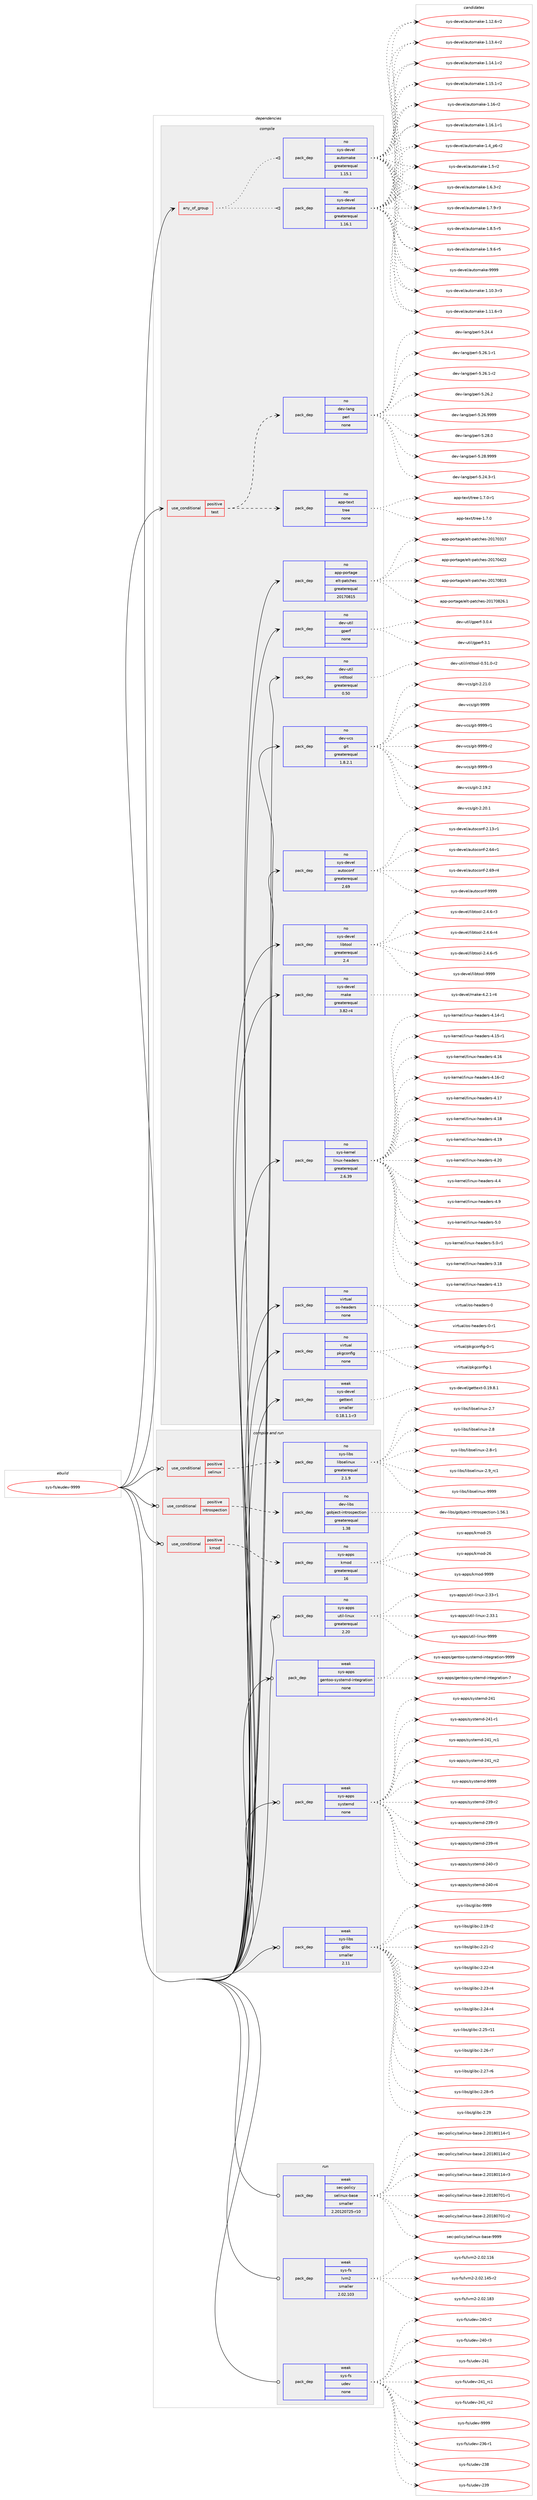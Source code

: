 digraph prolog {

# *************
# Graph options
# *************

newrank=true;
concentrate=true;
compound=true;
graph [rankdir=LR,fontname=Helvetica,fontsize=10,ranksep=1.5];#, ranksep=2.5, nodesep=0.2];
edge  [arrowhead=vee];
node  [fontname=Helvetica,fontsize=10];

# **********
# The ebuild
# **********

subgraph cluster_leftcol {
color=gray;
rank=same;
label=<<i>ebuild</i>>;
id [label="sys-fs/eudev-9999", color=red, width=4, href="../sys-fs/eudev-9999.svg"];
}

# ****************
# The dependencies
# ****************

subgraph cluster_midcol {
color=gray;
label=<<i>dependencies</i>>;
subgraph cluster_compile {
fillcolor="#eeeeee";
style=filled;
label=<<i>compile</i>>;
subgraph any27522 {
dependency1732113 [label=<<TABLE BORDER="0" CELLBORDER="1" CELLSPACING="0" CELLPADDING="4"><TR><TD CELLPADDING="10">any_of_group</TD></TR></TABLE>>, shape=none, color=red];subgraph pack1243015 {
dependency1732114 [label=<<TABLE BORDER="0" CELLBORDER="1" CELLSPACING="0" CELLPADDING="4" WIDTH="220"><TR><TD ROWSPAN="6" CELLPADDING="30">pack_dep</TD></TR><TR><TD WIDTH="110">no</TD></TR><TR><TD>sys-devel</TD></TR><TR><TD>automake</TD></TR><TR><TD>greaterequal</TD></TR><TR><TD>1.16.1</TD></TR></TABLE>>, shape=none, color=blue];
}
dependency1732113:e -> dependency1732114:w [weight=20,style="dotted",arrowhead="oinv"];
subgraph pack1243016 {
dependency1732115 [label=<<TABLE BORDER="0" CELLBORDER="1" CELLSPACING="0" CELLPADDING="4" WIDTH="220"><TR><TD ROWSPAN="6" CELLPADDING="30">pack_dep</TD></TR><TR><TD WIDTH="110">no</TD></TR><TR><TD>sys-devel</TD></TR><TR><TD>automake</TD></TR><TR><TD>greaterequal</TD></TR><TR><TD>1.15.1</TD></TR></TABLE>>, shape=none, color=blue];
}
dependency1732113:e -> dependency1732115:w [weight=20,style="dotted",arrowhead="oinv"];
}
id:e -> dependency1732113:w [weight=20,style="solid",arrowhead="vee"];
subgraph cond460663 {
dependency1732116 [label=<<TABLE BORDER="0" CELLBORDER="1" CELLSPACING="0" CELLPADDING="4"><TR><TD ROWSPAN="3" CELLPADDING="10">use_conditional</TD></TR><TR><TD>positive</TD></TR><TR><TD>test</TD></TR></TABLE>>, shape=none, color=red];
subgraph pack1243017 {
dependency1732117 [label=<<TABLE BORDER="0" CELLBORDER="1" CELLSPACING="0" CELLPADDING="4" WIDTH="220"><TR><TD ROWSPAN="6" CELLPADDING="30">pack_dep</TD></TR><TR><TD WIDTH="110">no</TD></TR><TR><TD>app-text</TD></TR><TR><TD>tree</TD></TR><TR><TD>none</TD></TR><TR><TD></TD></TR></TABLE>>, shape=none, color=blue];
}
dependency1732116:e -> dependency1732117:w [weight=20,style="dashed",arrowhead="vee"];
subgraph pack1243018 {
dependency1732118 [label=<<TABLE BORDER="0" CELLBORDER="1" CELLSPACING="0" CELLPADDING="4" WIDTH="220"><TR><TD ROWSPAN="6" CELLPADDING="30">pack_dep</TD></TR><TR><TD WIDTH="110">no</TD></TR><TR><TD>dev-lang</TD></TR><TR><TD>perl</TD></TR><TR><TD>none</TD></TR><TR><TD></TD></TR></TABLE>>, shape=none, color=blue];
}
dependency1732116:e -> dependency1732118:w [weight=20,style="dashed",arrowhead="vee"];
}
id:e -> dependency1732116:w [weight=20,style="solid",arrowhead="vee"];
subgraph pack1243019 {
dependency1732119 [label=<<TABLE BORDER="0" CELLBORDER="1" CELLSPACING="0" CELLPADDING="4" WIDTH="220"><TR><TD ROWSPAN="6" CELLPADDING="30">pack_dep</TD></TR><TR><TD WIDTH="110">no</TD></TR><TR><TD>app-portage</TD></TR><TR><TD>elt-patches</TD></TR><TR><TD>greaterequal</TD></TR><TR><TD>20170815</TD></TR></TABLE>>, shape=none, color=blue];
}
id:e -> dependency1732119:w [weight=20,style="solid",arrowhead="vee"];
subgraph pack1243020 {
dependency1732120 [label=<<TABLE BORDER="0" CELLBORDER="1" CELLSPACING="0" CELLPADDING="4" WIDTH="220"><TR><TD ROWSPAN="6" CELLPADDING="30">pack_dep</TD></TR><TR><TD WIDTH="110">no</TD></TR><TR><TD>dev-util</TD></TR><TR><TD>gperf</TD></TR><TR><TD>none</TD></TR><TR><TD></TD></TR></TABLE>>, shape=none, color=blue];
}
id:e -> dependency1732120:w [weight=20,style="solid",arrowhead="vee"];
subgraph pack1243021 {
dependency1732121 [label=<<TABLE BORDER="0" CELLBORDER="1" CELLSPACING="0" CELLPADDING="4" WIDTH="220"><TR><TD ROWSPAN="6" CELLPADDING="30">pack_dep</TD></TR><TR><TD WIDTH="110">no</TD></TR><TR><TD>dev-util</TD></TR><TR><TD>intltool</TD></TR><TR><TD>greaterequal</TD></TR><TR><TD>0.50</TD></TR></TABLE>>, shape=none, color=blue];
}
id:e -> dependency1732121:w [weight=20,style="solid",arrowhead="vee"];
subgraph pack1243022 {
dependency1732122 [label=<<TABLE BORDER="0" CELLBORDER="1" CELLSPACING="0" CELLPADDING="4" WIDTH="220"><TR><TD ROWSPAN="6" CELLPADDING="30">pack_dep</TD></TR><TR><TD WIDTH="110">no</TD></TR><TR><TD>dev-vcs</TD></TR><TR><TD>git</TD></TR><TR><TD>greaterequal</TD></TR><TR><TD>1.8.2.1</TD></TR></TABLE>>, shape=none, color=blue];
}
id:e -> dependency1732122:w [weight=20,style="solid",arrowhead="vee"];
subgraph pack1243023 {
dependency1732123 [label=<<TABLE BORDER="0" CELLBORDER="1" CELLSPACING="0" CELLPADDING="4" WIDTH="220"><TR><TD ROWSPAN="6" CELLPADDING="30">pack_dep</TD></TR><TR><TD WIDTH="110">no</TD></TR><TR><TD>sys-devel</TD></TR><TR><TD>autoconf</TD></TR><TR><TD>greaterequal</TD></TR><TR><TD>2.69</TD></TR></TABLE>>, shape=none, color=blue];
}
id:e -> dependency1732123:w [weight=20,style="solid",arrowhead="vee"];
subgraph pack1243024 {
dependency1732124 [label=<<TABLE BORDER="0" CELLBORDER="1" CELLSPACING="0" CELLPADDING="4" WIDTH="220"><TR><TD ROWSPAN="6" CELLPADDING="30">pack_dep</TD></TR><TR><TD WIDTH="110">no</TD></TR><TR><TD>sys-devel</TD></TR><TR><TD>libtool</TD></TR><TR><TD>greaterequal</TD></TR><TR><TD>2.4</TD></TR></TABLE>>, shape=none, color=blue];
}
id:e -> dependency1732124:w [weight=20,style="solid",arrowhead="vee"];
subgraph pack1243025 {
dependency1732125 [label=<<TABLE BORDER="0" CELLBORDER="1" CELLSPACING="0" CELLPADDING="4" WIDTH="220"><TR><TD ROWSPAN="6" CELLPADDING="30">pack_dep</TD></TR><TR><TD WIDTH="110">no</TD></TR><TR><TD>sys-devel</TD></TR><TR><TD>make</TD></TR><TR><TD>greaterequal</TD></TR><TR><TD>3.82-r4</TD></TR></TABLE>>, shape=none, color=blue];
}
id:e -> dependency1732125:w [weight=20,style="solid",arrowhead="vee"];
subgraph pack1243026 {
dependency1732126 [label=<<TABLE BORDER="0" CELLBORDER="1" CELLSPACING="0" CELLPADDING="4" WIDTH="220"><TR><TD ROWSPAN="6" CELLPADDING="30">pack_dep</TD></TR><TR><TD WIDTH="110">no</TD></TR><TR><TD>sys-kernel</TD></TR><TR><TD>linux-headers</TD></TR><TR><TD>greaterequal</TD></TR><TR><TD>2.6.39</TD></TR></TABLE>>, shape=none, color=blue];
}
id:e -> dependency1732126:w [weight=20,style="solid",arrowhead="vee"];
subgraph pack1243027 {
dependency1732127 [label=<<TABLE BORDER="0" CELLBORDER="1" CELLSPACING="0" CELLPADDING="4" WIDTH="220"><TR><TD ROWSPAN="6" CELLPADDING="30">pack_dep</TD></TR><TR><TD WIDTH="110">no</TD></TR><TR><TD>virtual</TD></TR><TR><TD>os-headers</TD></TR><TR><TD>none</TD></TR><TR><TD></TD></TR></TABLE>>, shape=none, color=blue];
}
id:e -> dependency1732127:w [weight=20,style="solid",arrowhead="vee"];
subgraph pack1243028 {
dependency1732128 [label=<<TABLE BORDER="0" CELLBORDER="1" CELLSPACING="0" CELLPADDING="4" WIDTH="220"><TR><TD ROWSPAN="6" CELLPADDING="30">pack_dep</TD></TR><TR><TD WIDTH="110">no</TD></TR><TR><TD>virtual</TD></TR><TR><TD>pkgconfig</TD></TR><TR><TD>none</TD></TR><TR><TD></TD></TR></TABLE>>, shape=none, color=blue];
}
id:e -> dependency1732128:w [weight=20,style="solid",arrowhead="vee"];
subgraph pack1243029 {
dependency1732129 [label=<<TABLE BORDER="0" CELLBORDER="1" CELLSPACING="0" CELLPADDING="4" WIDTH="220"><TR><TD ROWSPAN="6" CELLPADDING="30">pack_dep</TD></TR><TR><TD WIDTH="110">weak</TD></TR><TR><TD>sys-devel</TD></TR><TR><TD>gettext</TD></TR><TR><TD>smaller</TD></TR><TR><TD>0.18.1.1-r3</TD></TR></TABLE>>, shape=none, color=blue];
}
id:e -> dependency1732129:w [weight=20,style="solid",arrowhead="vee"];
}
subgraph cluster_compileandrun {
fillcolor="#eeeeee";
style=filled;
label=<<i>compile and run</i>>;
subgraph cond460664 {
dependency1732130 [label=<<TABLE BORDER="0" CELLBORDER="1" CELLSPACING="0" CELLPADDING="4"><TR><TD ROWSPAN="3" CELLPADDING="10">use_conditional</TD></TR><TR><TD>positive</TD></TR><TR><TD>introspection</TD></TR></TABLE>>, shape=none, color=red];
subgraph pack1243030 {
dependency1732131 [label=<<TABLE BORDER="0" CELLBORDER="1" CELLSPACING="0" CELLPADDING="4" WIDTH="220"><TR><TD ROWSPAN="6" CELLPADDING="30">pack_dep</TD></TR><TR><TD WIDTH="110">no</TD></TR><TR><TD>dev-libs</TD></TR><TR><TD>gobject-introspection</TD></TR><TR><TD>greaterequal</TD></TR><TR><TD>1.38</TD></TR></TABLE>>, shape=none, color=blue];
}
dependency1732130:e -> dependency1732131:w [weight=20,style="dashed",arrowhead="vee"];
}
id:e -> dependency1732130:w [weight=20,style="solid",arrowhead="odotvee"];
subgraph cond460665 {
dependency1732132 [label=<<TABLE BORDER="0" CELLBORDER="1" CELLSPACING="0" CELLPADDING="4"><TR><TD ROWSPAN="3" CELLPADDING="10">use_conditional</TD></TR><TR><TD>positive</TD></TR><TR><TD>kmod</TD></TR></TABLE>>, shape=none, color=red];
subgraph pack1243031 {
dependency1732133 [label=<<TABLE BORDER="0" CELLBORDER="1" CELLSPACING="0" CELLPADDING="4" WIDTH="220"><TR><TD ROWSPAN="6" CELLPADDING="30">pack_dep</TD></TR><TR><TD WIDTH="110">no</TD></TR><TR><TD>sys-apps</TD></TR><TR><TD>kmod</TD></TR><TR><TD>greaterequal</TD></TR><TR><TD>16</TD></TR></TABLE>>, shape=none, color=blue];
}
dependency1732132:e -> dependency1732133:w [weight=20,style="dashed",arrowhead="vee"];
}
id:e -> dependency1732132:w [weight=20,style="solid",arrowhead="odotvee"];
subgraph cond460666 {
dependency1732134 [label=<<TABLE BORDER="0" CELLBORDER="1" CELLSPACING="0" CELLPADDING="4"><TR><TD ROWSPAN="3" CELLPADDING="10">use_conditional</TD></TR><TR><TD>positive</TD></TR><TR><TD>selinux</TD></TR></TABLE>>, shape=none, color=red];
subgraph pack1243032 {
dependency1732135 [label=<<TABLE BORDER="0" CELLBORDER="1" CELLSPACING="0" CELLPADDING="4" WIDTH="220"><TR><TD ROWSPAN="6" CELLPADDING="30">pack_dep</TD></TR><TR><TD WIDTH="110">no</TD></TR><TR><TD>sys-libs</TD></TR><TR><TD>libselinux</TD></TR><TR><TD>greaterequal</TD></TR><TR><TD>2.1.9</TD></TR></TABLE>>, shape=none, color=blue];
}
dependency1732134:e -> dependency1732135:w [weight=20,style="dashed",arrowhead="vee"];
}
id:e -> dependency1732134:w [weight=20,style="solid",arrowhead="odotvee"];
subgraph pack1243033 {
dependency1732136 [label=<<TABLE BORDER="0" CELLBORDER="1" CELLSPACING="0" CELLPADDING="4" WIDTH="220"><TR><TD ROWSPAN="6" CELLPADDING="30">pack_dep</TD></TR><TR><TD WIDTH="110">no</TD></TR><TR><TD>sys-apps</TD></TR><TR><TD>util-linux</TD></TR><TR><TD>greaterequal</TD></TR><TR><TD>2.20</TD></TR></TABLE>>, shape=none, color=blue];
}
id:e -> dependency1732136:w [weight=20,style="solid",arrowhead="odotvee"];
subgraph pack1243034 {
dependency1732137 [label=<<TABLE BORDER="0" CELLBORDER="1" CELLSPACING="0" CELLPADDING="4" WIDTH="220"><TR><TD ROWSPAN="6" CELLPADDING="30">pack_dep</TD></TR><TR><TD WIDTH="110">weak</TD></TR><TR><TD>sys-apps</TD></TR><TR><TD>gentoo-systemd-integration</TD></TR><TR><TD>none</TD></TR><TR><TD></TD></TR></TABLE>>, shape=none, color=blue];
}
id:e -> dependency1732137:w [weight=20,style="solid",arrowhead="odotvee"];
subgraph pack1243035 {
dependency1732138 [label=<<TABLE BORDER="0" CELLBORDER="1" CELLSPACING="0" CELLPADDING="4" WIDTH="220"><TR><TD ROWSPAN="6" CELLPADDING="30">pack_dep</TD></TR><TR><TD WIDTH="110">weak</TD></TR><TR><TD>sys-apps</TD></TR><TR><TD>systemd</TD></TR><TR><TD>none</TD></TR><TR><TD></TD></TR></TABLE>>, shape=none, color=blue];
}
id:e -> dependency1732138:w [weight=20,style="solid",arrowhead="odotvee"];
subgraph pack1243036 {
dependency1732139 [label=<<TABLE BORDER="0" CELLBORDER="1" CELLSPACING="0" CELLPADDING="4" WIDTH="220"><TR><TD ROWSPAN="6" CELLPADDING="30">pack_dep</TD></TR><TR><TD WIDTH="110">weak</TD></TR><TR><TD>sys-libs</TD></TR><TR><TD>glibc</TD></TR><TR><TD>smaller</TD></TR><TR><TD>2.11</TD></TR></TABLE>>, shape=none, color=blue];
}
id:e -> dependency1732139:w [weight=20,style="solid",arrowhead="odotvee"];
}
subgraph cluster_run {
fillcolor="#eeeeee";
style=filled;
label=<<i>run</i>>;
subgraph pack1243037 {
dependency1732140 [label=<<TABLE BORDER="0" CELLBORDER="1" CELLSPACING="0" CELLPADDING="4" WIDTH="220"><TR><TD ROWSPAN="6" CELLPADDING="30">pack_dep</TD></TR><TR><TD WIDTH="110">weak</TD></TR><TR><TD>sec-policy</TD></TR><TR><TD>selinux-base</TD></TR><TR><TD>smaller</TD></TR><TR><TD>2.20120725-r10</TD></TR></TABLE>>, shape=none, color=blue];
}
id:e -> dependency1732140:w [weight=20,style="solid",arrowhead="odot"];
subgraph pack1243038 {
dependency1732141 [label=<<TABLE BORDER="0" CELLBORDER="1" CELLSPACING="0" CELLPADDING="4" WIDTH="220"><TR><TD ROWSPAN="6" CELLPADDING="30">pack_dep</TD></TR><TR><TD WIDTH="110">weak</TD></TR><TR><TD>sys-fs</TD></TR><TR><TD>lvm2</TD></TR><TR><TD>smaller</TD></TR><TR><TD>2.02.103</TD></TR></TABLE>>, shape=none, color=blue];
}
id:e -> dependency1732141:w [weight=20,style="solid",arrowhead="odot"];
subgraph pack1243039 {
dependency1732142 [label=<<TABLE BORDER="0" CELLBORDER="1" CELLSPACING="0" CELLPADDING="4" WIDTH="220"><TR><TD ROWSPAN="6" CELLPADDING="30">pack_dep</TD></TR><TR><TD WIDTH="110">weak</TD></TR><TR><TD>sys-fs</TD></TR><TR><TD>udev</TD></TR><TR><TD>none</TD></TR><TR><TD></TD></TR></TABLE>>, shape=none, color=blue];
}
id:e -> dependency1732142:w [weight=20,style="solid",arrowhead="odot"];
}
}

# **************
# The candidates
# **************

subgraph cluster_choices {
rank=same;
color=gray;
label=<<i>candidates</i>>;

subgraph choice1243015 {
color=black;
nodesep=1;
choice11512111545100101118101108479711711611110997107101454946494846514511451 [label="sys-devel/automake-1.10.3-r3", color=red, width=4,href="../sys-devel/automake-1.10.3-r3.svg"];
choice11512111545100101118101108479711711611110997107101454946494946544511451 [label="sys-devel/automake-1.11.6-r3", color=red, width=4,href="../sys-devel/automake-1.11.6-r3.svg"];
choice11512111545100101118101108479711711611110997107101454946495046544511450 [label="sys-devel/automake-1.12.6-r2", color=red, width=4,href="../sys-devel/automake-1.12.6-r2.svg"];
choice11512111545100101118101108479711711611110997107101454946495146524511450 [label="sys-devel/automake-1.13.4-r2", color=red, width=4,href="../sys-devel/automake-1.13.4-r2.svg"];
choice11512111545100101118101108479711711611110997107101454946495246494511450 [label="sys-devel/automake-1.14.1-r2", color=red, width=4,href="../sys-devel/automake-1.14.1-r2.svg"];
choice11512111545100101118101108479711711611110997107101454946495346494511450 [label="sys-devel/automake-1.15.1-r2", color=red, width=4,href="../sys-devel/automake-1.15.1-r2.svg"];
choice1151211154510010111810110847971171161111099710710145494649544511450 [label="sys-devel/automake-1.16-r2", color=red, width=4,href="../sys-devel/automake-1.16-r2.svg"];
choice11512111545100101118101108479711711611110997107101454946495446494511449 [label="sys-devel/automake-1.16.1-r1", color=red, width=4,href="../sys-devel/automake-1.16.1-r1.svg"];
choice115121115451001011181011084797117116111109971071014549465295112544511450 [label="sys-devel/automake-1.4_p6-r2", color=red, width=4,href="../sys-devel/automake-1.4_p6-r2.svg"];
choice11512111545100101118101108479711711611110997107101454946534511450 [label="sys-devel/automake-1.5-r2", color=red, width=4,href="../sys-devel/automake-1.5-r2.svg"];
choice115121115451001011181011084797117116111109971071014549465446514511450 [label="sys-devel/automake-1.6.3-r2", color=red, width=4,href="../sys-devel/automake-1.6.3-r2.svg"];
choice115121115451001011181011084797117116111109971071014549465546574511451 [label="sys-devel/automake-1.7.9-r3", color=red, width=4,href="../sys-devel/automake-1.7.9-r3.svg"];
choice115121115451001011181011084797117116111109971071014549465646534511453 [label="sys-devel/automake-1.8.5-r5", color=red, width=4,href="../sys-devel/automake-1.8.5-r5.svg"];
choice115121115451001011181011084797117116111109971071014549465746544511453 [label="sys-devel/automake-1.9.6-r5", color=red, width=4,href="../sys-devel/automake-1.9.6-r5.svg"];
choice115121115451001011181011084797117116111109971071014557575757 [label="sys-devel/automake-9999", color=red, width=4,href="../sys-devel/automake-9999.svg"];
dependency1732114:e -> choice11512111545100101118101108479711711611110997107101454946494846514511451:w [style=dotted,weight="100"];
dependency1732114:e -> choice11512111545100101118101108479711711611110997107101454946494946544511451:w [style=dotted,weight="100"];
dependency1732114:e -> choice11512111545100101118101108479711711611110997107101454946495046544511450:w [style=dotted,weight="100"];
dependency1732114:e -> choice11512111545100101118101108479711711611110997107101454946495146524511450:w [style=dotted,weight="100"];
dependency1732114:e -> choice11512111545100101118101108479711711611110997107101454946495246494511450:w [style=dotted,weight="100"];
dependency1732114:e -> choice11512111545100101118101108479711711611110997107101454946495346494511450:w [style=dotted,weight="100"];
dependency1732114:e -> choice1151211154510010111810110847971171161111099710710145494649544511450:w [style=dotted,weight="100"];
dependency1732114:e -> choice11512111545100101118101108479711711611110997107101454946495446494511449:w [style=dotted,weight="100"];
dependency1732114:e -> choice115121115451001011181011084797117116111109971071014549465295112544511450:w [style=dotted,weight="100"];
dependency1732114:e -> choice11512111545100101118101108479711711611110997107101454946534511450:w [style=dotted,weight="100"];
dependency1732114:e -> choice115121115451001011181011084797117116111109971071014549465446514511450:w [style=dotted,weight="100"];
dependency1732114:e -> choice115121115451001011181011084797117116111109971071014549465546574511451:w [style=dotted,weight="100"];
dependency1732114:e -> choice115121115451001011181011084797117116111109971071014549465646534511453:w [style=dotted,weight="100"];
dependency1732114:e -> choice115121115451001011181011084797117116111109971071014549465746544511453:w [style=dotted,weight="100"];
dependency1732114:e -> choice115121115451001011181011084797117116111109971071014557575757:w [style=dotted,weight="100"];
}
subgraph choice1243016 {
color=black;
nodesep=1;
choice11512111545100101118101108479711711611110997107101454946494846514511451 [label="sys-devel/automake-1.10.3-r3", color=red, width=4,href="../sys-devel/automake-1.10.3-r3.svg"];
choice11512111545100101118101108479711711611110997107101454946494946544511451 [label="sys-devel/automake-1.11.6-r3", color=red, width=4,href="../sys-devel/automake-1.11.6-r3.svg"];
choice11512111545100101118101108479711711611110997107101454946495046544511450 [label="sys-devel/automake-1.12.6-r2", color=red, width=4,href="../sys-devel/automake-1.12.6-r2.svg"];
choice11512111545100101118101108479711711611110997107101454946495146524511450 [label="sys-devel/automake-1.13.4-r2", color=red, width=4,href="../sys-devel/automake-1.13.4-r2.svg"];
choice11512111545100101118101108479711711611110997107101454946495246494511450 [label="sys-devel/automake-1.14.1-r2", color=red, width=4,href="../sys-devel/automake-1.14.1-r2.svg"];
choice11512111545100101118101108479711711611110997107101454946495346494511450 [label="sys-devel/automake-1.15.1-r2", color=red, width=4,href="../sys-devel/automake-1.15.1-r2.svg"];
choice1151211154510010111810110847971171161111099710710145494649544511450 [label="sys-devel/automake-1.16-r2", color=red, width=4,href="../sys-devel/automake-1.16-r2.svg"];
choice11512111545100101118101108479711711611110997107101454946495446494511449 [label="sys-devel/automake-1.16.1-r1", color=red, width=4,href="../sys-devel/automake-1.16.1-r1.svg"];
choice115121115451001011181011084797117116111109971071014549465295112544511450 [label="sys-devel/automake-1.4_p6-r2", color=red, width=4,href="../sys-devel/automake-1.4_p6-r2.svg"];
choice11512111545100101118101108479711711611110997107101454946534511450 [label="sys-devel/automake-1.5-r2", color=red, width=4,href="../sys-devel/automake-1.5-r2.svg"];
choice115121115451001011181011084797117116111109971071014549465446514511450 [label="sys-devel/automake-1.6.3-r2", color=red, width=4,href="../sys-devel/automake-1.6.3-r2.svg"];
choice115121115451001011181011084797117116111109971071014549465546574511451 [label="sys-devel/automake-1.7.9-r3", color=red, width=4,href="../sys-devel/automake-1.7.9-r3.svg"];
choice115121115451001011181011084797117116111109971071014549465646534511453 [label="sys-devel/automake-1.8.5-r5", color=red, width=4,href="../sys-devel/automake-1.8.5-r5.svg"];
choice115121115451001011181011084797117116111109971071014549465746544511453 [label="sys-devel/automake-1.9.6-r5", color=red, width=4,href="../sys-devel/automake-1.9.6-r5.svg"];
choice115121115451001011181011084797117116111109971071014557575757 [label="sys-devel/automake-9999", color=red, width=4,href="../sys-devel/automake-9999.svg"];
dependency1732115:e -> choice11512111545100101118101108479711711611110997107101454946494846514511451:w [style=dotted,weight="100"];
dependency1732115:e -> choice11512111545100101118101108479711711611110997107101454946494946544511451:w [style=dotted,weight="100"];
dependency1732115:e -> choice11512111545100101118101108479711711611110997107101454946495046544511450:w [style=dotted,weight="100"];
dependency1732115:e -> choice11512111545100101118101108479711711611110997107101454946495146524511450:w [style=dotted,weight="100"];
dependency1732115:e -> choice11512111545100101118101108479711711611110997107101454946495246494511450:w [style=dotted,weight="100"];
dependency1732115:e -> choice11512111545100101118101108479711711611110997107101454946495346494511450:w [style=dotted,weight="100"];
dependency1732115:e -> choice1151211154510010111810110847971171161111099710710145494649544511450:w [style=dotted,weight="100"];
dependency1732115:e -> choice11512111545100101118101108479711711611110997107101454946495446494511449:w [style=dotted,weight="100"];
dependency1732115:e -> choice115121115451001011181011084797117116111109971071014549465295112544511450:w [style=dotted,weight="100"];
dependency1732115:e -> choice11512111545100101118101108479711711611110997107101454946534511450:w [style=dotted,weight="100"];
dependency1732115:e -> choice115121115451001011181011084797117116111109971071014549465446514511450:w [style=dotted,weight="100"];
dependency1732115:e -> choice115121115451001011181011084797117116111109971071014549465546574511451:w [style=dotted,weight="100"];
dependency1732115:e -> choice115121115451001011181011084797117116111109971071014549465646534511453:w [style=dotted,weight="100"];
dependency1732115:e -> choice115121115451001011181011084797117116111109971071014549465746544511453:w [style=dotted,weight="100"];
dependency1732115:e -> choice115121115451001011181011084797117116111109971071014557575757:w [style=dotted,weight="100"];
}
subgraph choice1243017 {
color=black;
nodesep=1;
choice971121124511610112011647116114101101454946554648 [label="app-text/tree-1.7.0", color=red, width=4,href="../app-text/tree-1.7.0.svg"];
choice9711211245116101120116471161141011014549465546484511449 [label="app-text/tree-1.7.0-r1", color=red, width=4,href="../app-text/tree-1.7.0-r1.svg"];
dependency1732117:e -> choice971121124511610112011647116114101101454946554648:w [style=dotted,weight="100"];
dependency1732117:e -> choice9711211245116101120116471161141011014549465546484511449:w [style=dotted,weight="100"];
}
subgraph choice1243018 {
color=black;
nodesep=1;
choice100101118451089711010347112101114108455346505246514511449 [label="dev-lang/perl-5.24.3-r1", color=red, width=4,href="../dev-lang/perl-5.24.3-r1.svg"];
choice10010111845108971101034711210111410845534650524652 [label="dev-lang/perl-5.24.4", color=red, width=4,href="../dev-lang/perl-5.24.4.svg"];
choice100101118451089711010347112101114108455346505446494511449 [label="dev-lang/perl-5.26.1-r1", color=red, width=4,href="../dev-lang/perl-5.26.1-r1.svg"];
choice100101118451089711010347112101114108455346505446494511450 [label="dev-lang/perl-5.26.1-r2", color=red, width=4,href="../dev-lang/perl-5.26.1-r2.svg"];
choice10010111845108971101034711210111410845534650544650 [label="dev-lang/perl-5.26.2", color=red, width=4,href="../dev-lang/perl-5.26.2.svg"];
choice10010111845108971101034711210111410845534650544657575757 [label="dev-lang/perl-5.26.9999", color=red, width=4,href="../dev-lang/perl-5.26.9999.svg"];
choice10010111845108971101034711210111410845534650564648 [label="dev-lang/perl-5.28.0", color=red, width=4,href="../dev-lang/perl-5.28.0.svg"];
choice10010111845108971101034711210111410845534650564657575757 [label="dev-lang/perl-5.28.9999", color=red, width=4,href="../dev-lang/perl-5.28.9999.svg"];
dependency1732118:e -> choice100101118451089711010347112101114108455346505246514511449:w [style=dotted,weight="100"];
dependency1732118:e -> choice10010111845108971101034711210111410845534650524652:w [style=dotted,weight="100"];
dependency1732118:e -> choice100101118451089711010347112101114108455346505446494511449:w [style=dotted,weight="100"];
dependency1732118:e -> choice100101118451089711010347112101114108455346505446494511450:w [style=dotted,weight="100"];
dependency1732118:e -> choice10010111845108971101034711210111410845534650544650:w [style=dotted,weight="100"];
dependency1732118:e -> choice10010111845108971101034711210111410845534650544657575757:w [style=dotted,weight="100"];
dependency1732118:e -> choice10010111845108971101034711210111410845534650564648:w [style=dotted,weight="100"];
dependency1732118:e -> choice10010111845108971101034711210111410845534650564657575757:w [style=dotted,weight="100"];
}
subgraph choice1243019 {
color=black;
nodesep=1;
choice97112112451121111141169710310147101108116451129711699104101115455048495548514955 [label="app-portage/elt-patches-20170317", color=red, width=4,href="../app-portage/elt-patches-20170317.svg"];
choice97112112451121111141169710310147101108116451129711699104101115455048495548525050 [label="app-portage/elt-patches-20170422", color=red, width=4,href="../app-portage/elt-patches-20170422.svg"];
choice97112112451121111141169710310147101108116451129711699104101115455048495548564953 [label="app-portage/elt-patches-20170815", color=red, width=4,href="../app-portage/elt-patches-20170815.svg"];
choice971121124511211111411697103101471011081164511297116991041011154550484955485650544649 [label="app-portage/elt-patches-20170826.1", color=red, width=4,href="../app-portage/elt-patches-20170826.1.svg"];
dependency1732119:e -> choice97112112451121111141169710310147101108116451129711699104101115455048495548514955:w [style=dotted,weight="100"];
dependency1732119:e -> choice97112112451121111141169710310147101108116451129711699104101115455048495548525050:w [style=dotted,weight="100"];
dependency1732119:e -> choice97112112451121111141169710310147101108116451129711699104101115455048495548564953:w [style=dotted,weight="100"];
dependency1732119:e -> choice971121124511211111411697103101471011081164511297116991041011154550484955485650544649:w [style=dotted,weight="100"];
}
subgraph choice1243020 {
color=black;
nodesep=1;
choice1001011184511711610510847103112101114102455146484652 [label="dev-util/gperf-3.0.4", color=red, width=4,href="../dev-util/gperf-3.0.4.svg"];
choice100101118451171161051084710311210111410245514649 [label="dev-util/gperf-3.1", color=red, width=4,href="../dev-util/gperf-3.1.svg"];
dependency1732120:e -> choice1001011184511711610510847103112101114102455146484652:w [style=dotted,weight="100"];
dependency1732120:e -> choice100101118451171161051084710311210111410245514649:w [style=dotted,weight="100"];
}
subgraph choice1243021 {
color=black;
nodesep=1;
choice1001011184511711610510847105110116108116111111108454846534946484511450 [label="dev-util/intltool-0.51.0-r2", color=red, width=4,href="../dev-util/intltool-0.51.0-r2.svg"];
dependency1732121:e -> choice1001011184511711610510847105110116108116111111108454846534946484511450:w [style=dotted,weight="100"];
}
subgraph choice1243022 {
color=black;
nodesep=1;
choice10010111845118991154710310511645504649574650 [label="dev-vcs/git-2.19.2", color=red, width=4,href="../dev-vcs/git-2.19.2.svg"];
choice10010111845118991154710310511645504650484649 [label="dev-vcs/git-2.20.1", color=red, width=4,href="../dev-vcs/git-2.20.1.svg"];
choice10010111845118991154710310511645504650494648 [label="dev-vcs/git-2.21.0", color=red, width=4,href="../dev-vcs/git-2.21.0.svg"];
choice1001011184511899115471031051164557575757 [label="dev-vcs/git-9999", color=red, width=4,href="../dev-vcs/git-9999.svg"];
choice10010111845118991154710310511645575757574511449 [label="dev-vcs/git-9999-r1", color=red, width=4,href="../dev-vcs/git-9999-r1.svg"];
choice10010111845118991154710310511645575757574511450 [label="dev-vcs/git-9999-r2", color=red, width=4,href="../dev-vcs/git-9999-r2.svg"];
choice10010111845118991154710310511645575757574511451 [label="dev-vcs/git-9999-r3", color=red, width=4,href="../dev-vcs/git-9999-r3.svg"];
dependency1732122:e -> choice10010111845118991154710310511645504649574650:w [style=dotted,weight="100"];
dependency1732122:e -> choice10010111845118991154710310511645504650484649:w [style=dotted,weight="100"];
dependency1732122:e -> choice10010111845118991154710310511645504650494648:w [style=dotted,weight="100"];
dependency1732122:e -> choice1001011184511899115471031051164557575757:w [style=dotted,weight="100"];
dependency1732122:e -> choice10010111845118991154710310511645575757574511449:w [style=dotted,weight="100"];
dependency1732122:e -> choice10010111845118991154710310511645575757574511450:w [style=dotted,weight="100"];
dependency1732122:e -> choice10010111845118991154710310511645575757574511451:w [style=dotted,weight="100"];
}
subgraph choice1243023 {
color=black;
nodesep=1;
choice1151211154510010111810110847971171161119911111010245504649514511449 [label="sys-devel/autoconf-2.13-r1", color=red, width=4,href="../sys-devel/autoconf-2.13-r1.svg"];
choice1151211154510010111810110847971171161119911111010245504654524511449 [label="sys-devel/autoconf-2.64-r1", color=red, width=4,href="../sys-devel/autoconf-2.64-r1.svg"];
choice1151211154510010111810110847971171161119911111010245504654574511452 [label="sys-devel/autoconf-2.69-r4", color=red, width=4,href="../sys-devel/autoconf-2.69-r4.svg"];
choice115121115451001011181011084797117116111991111101024557575757 [label="sys-devel/autoconf-9999", color=red, width=4,href="../sys-devel/autoconf-9999.svg"];
dependency1732123:e -> choice1151211154510010111810110847971171161119911111010245504649514511449:w [style=dotted,weight="100"];
dependency1732123:e -> choice1151211154510010111810110847971171161119911111010245504654524511449:w [style=dotted,weight="100"];
dependency1732123:e -> choice1151211154510010111810110847971171161119911111010245504654574511452:w [style=dotted,weight="100"];
dependency1732123:e -> choice115121115451001011181011084797117116111991111101024557575757:w [style=dotted,weight="100"];
}
subgraph choice1243024 {
color=black;
nodesep=1;
choice1151211154510010111810110847108105981161111111084550465246544511451 [label="sys-devel/libtool-2.4.6-r3", color=red, width=4,href="../sys-devel/libtool-2.4.6-r3.svg"];
choice1151211154510010111810110847108105981161111111084550465246544511452 [label="sys-devel/libtool-2.4.6-r4", color=red, width=4,href="../sys-devel/libtool-2.4.6-r4.svg"];
choice1151211154510010111810110847108105981161111111084550465246544511453 [label="sys-devel/libtool-2.4.6-r5", color=red, width=4,href="../sys-devel/libtool-2.4.6-r5.svg"];
choice1151211154510010111810110847108105981161111111084557575757 [label="sys-devel/libtool-9999", color=red, width=4,href="../sys-devel/libtool-9999.svg"];
dependency1732124:e -> choice1151211154510010111810110847108105981161111111084550465246544511451:w [style=dotted,weight="100"];
dependency1732124:e -> choice1151211154510010111810110847108105981161111111084550465246544511452:w [style=dotted,weight="100"];
dependency1732124:e -> choice1151211154510010111810110847108105981161111111084550465246544511453:w [style=dotted,weight="100"];
dependency1732124:e -> choice1151211154510010111810110847108105981161111111084557575757:w [style=dotted,weight="100"];
}
subgraph choice1243025 {
color=black;
nodesep=1;
choice1151211154510010111810110847109971071014552465046494511452 [label="sys-devel/make-4.2.1-r4", color=red, width=4,href="../sys-devel/make-4.2.1-r4.svg"];
dependency1732125:e -> choice1151211154510010111810110847109971071014552465046494511452:w [style=dotted,weight="100"];
}
subgraph choice1243026 {
color=black;
nodesep=1;
choice115121115451071011141101011084710810511011712045104101971001011141154551464956 [label="sys-kernel/linux-headers-3.18", color=red, width=4,href="../sys-kernel/linux-headers-3.18.svg"];
choice115121115451071011141101011084710810511011712045104101971001011141154552464951 [label="sys-kernel/linux-headers-4.13", color=red, width=4,href="../sys-kernel/linux-headers-4.13.svg"];
choice1151211154510710111411010110847108105110117120451041019710010111411545524649524511449 [label="sys-kernel/linux-headers-4.14-r1", color=red, width=4,href="../sys-kernel/linux-headers-4.14-r1.svg"];
choice1151211154510710111411010110847108105110117120451041019710010111411545524649534511449 [label="sys-kernel/linux-headers-4.15-r1", color=red, width=4,href="../sys-kernel/linux-headers-4.15-r1.svg"];
choice115121115451071011141101011084710810511011712045104101971001011141154552464954 [label="sys-kernel/linux-headers-4.16", color=red, width=4,href="../sys-kernel/linux-headers-4.16.svg"];
choice1151211154510710111411010110847108105110117120451041019710010111411545524649544511450 [label="sys-kernel/linux-headers-4.16-r2", color=red, width=4,href="../sys-kernel/linux-headers-4.16-r2.svg"];
choice115121115451071011141101011084710810511011712045104101971001011141154552464955 [label="sys-kernel/linux-headers-4.17", color=red, width=4,href="../sys-kernel/linux-headers-4.17.svg"];
choice115121115451071011141101011084710810511011712045104101971001011141154552464956 [label="sys-kernel/linux-headers-4.18", color=red, width=4,href="../sys-kernel/linux-headers-4.18.svg"];
choice115121115451071011141101011084710810511011712045104101971001011141154552464957 [label="sys-kernel/linux-headers-4.19", color=red, width=4,href="../sys-kernel/linux-headers-4.19.svg"];
choice115121115451071011141101011084710810511011712045104101971001011141154552465048 [label="sys-kernel/linux-headers-4.20", color=red, width=4,href="../sys-kernel/linux-headers-4.20.svg"];
choice1151211154510710111411010110847108105110117120451041019710010111411545524652 [label="sys-kernel/linux-headers-4.4", color=red, width=4,href="../sys-kernel/linux-headers-4.4.svg"];
choice1151211154510710111411010110847108105110117120451041019710010111411545524657 [label="sys-kernel/linux-headers-4.9", color=red, width=4,href="../sys-kernel/linux-headers-4.9.svg"];
choice1151211154510710111411010110847108105110117120451041019710010111411545534648 [label="sys-kernel/linux-headers-5.0", color=red, width=4,href="../sys-kernel/linux-headers-5.0.svg"];
choice11512111545107101114110101108471081051101171204510410197100101114115455346484511449 [label="sys-kernel/linux-headers-5.0-r1", color=red, width=4,href="../sys-kernel/linux-headers-5.0-r1.svg"];
dependency1732126:e -> choice115121115451071011141101011084710810511011712045104101971001011141154551464956:w [style=dotted,weight="100"];
dependency1732126:e -> choice115121115451071011141101011084710810511011712045104101971001011141154552464951:w [style=dotted,weight="100"];
dependency1732126:e -> choice1151211154510710111411010110847108105110117120451041019710010111411545524649524511449:w [style=dotted,weight="100"];
dependency1732126:e -> choice1151211154510710111411010110847108105110117120451041019710010111411545524649534511449:w [style=dotted,weight="100"];
dependency1732126:e -> choice115121115451071011141101011084710810511011712045104101971001011141154552464954:w [style=dotted,weight="100"];
dependency1732126:e -> choice1151211154510710111411010110847108105110117120451041019710010111411545524649544511450:w [style=dotted,weight="100"];
dependency1732126:e -> choice115121115451071011141101011084710810511011712045104101971001011141154552464955:w [style=dotted,weight="100"];
dependency1732126:e -> choice115121115451071011141101011084710810511011712045104101971001011141154552464956:w [style=dotted,weight="100"];
dependency1732126:e -> choice115121115451071011141101011084710810511011712045104101971001011141154552464957:w [style=dotted,weight="100"];
dependency1732126:e -> choice115121115451071011141101011084710810511011712045104101971001011141154552465048:w [style=dotted,weight="100"];
dependency1732126:e -> choice1151211154510710111411010110847108105110117120451041019710010111411545524652:w [style=dotted,weight="100"];
dependency1732126:e -> choice1151211154510710111411010110847108105110117120451041019710010111411545524657:w [style=dotted,weight="100"];
dependency1732126:e -> choice1151211154510710111411010110847108105110117120451041019710010111411545534648:w [style=dotted,weight="100"];
dependency1732126:e -> choice11512111545107101114110101108471081051101171204510410197100101114115455346484511449:w [style=dotted,weight="100"];
}
subgraph choice1243027 {
color=black;
nodesep=1;
choice118105114116117971084711111545104101971001011141154548 [label="virtual/os-headers-0", color=red, width=4,href="../virtual/os-headers-0.svg"];
choice1181051141161179710847111115451041019710010111411545484511449 [label="virtual/os-headers-0-r1", color=red, width=4,href="../virtual/os-headers-0-r1.svg"];
dependency1732127:e -> choice118105114116117971084711111545104101971001011141154548:w [style=dotted,weight="100"];
dependency1732127:e -> choice1181051141161179710847111115451041019710010111411545484511449:w [style=dotted,weight="100"];
}
subgraph choice1243028 {
color=black;
nodesep=1;
choice11810511411611797108471121071039911111010210510345484511449 [label="virtual/pkgconfig-0-r1", color=red, width=4,href="../virtual/pkgconfig-0-r1.svg"];
choice1181051141161179710847112107103991111101021051034549 [label="virtual/pkgconfig-1", color=red, width=4,href="../virtual/pkgconfig-1.svg"];
dependency1732128:e -> choice11810511411611797108471121071039911111010210510345484511449:w [style=dotted,weight="100"];
dependency1732128:e -> choice1181051141161179710847112107103991111101021051034549:w [style=dotted,weight="100"];
}
subgraph choice1243029 {
color=black;
nodesep=1;
choice1151211154510010111810110847103101116116101120116454846495746564649 [label="sys-devel/gettext-0.19.8.1", color=red, width=4,href="../sys-devel/gettext-0.19.8.1.svg"];
dependency1732129:e -> choice1151211154510010111810110847103101116116101120116454846495746564649:w [style=dotted,weight="100"];
}
subgraph choice1243030 {
color=black;
nodesep=1;
choice1001011184510810598115471031119810610199116451051101161141111151121019911610511111045494653544649 [label="dev-libs/gobject-introspection-1.56.1", color=red, width=4,href="../dev-libs/gobject-introspection-1.56.1.svg"];
dependency1732131:e -> choice1001011184510810598115471031119810610199116451051101161141111151121019911610511111045494653544649:w [style=dotted,weight="100"];
}
subgraph choice1243031 {
color=black;
nodesep=1;
choice115121115459711211211547107109111100455053 [label="sys-apps/kmod-25", color=red, width=4,href="../sys-apps/kmod-25.svg"];
choice115121115459711211211547107109111100455054 [label="sys-apps/kmod-26", color=red, width=4,href="../sys-apps/kmod-26.svg"];
choice1151211154597112112115471071091111004557575757 [label="sys-apps/kmod-9999", color=red, width=4,href="../sys-apps/kmod-9999.svg"];
dependency1732133:e -> choice115121115459711211211547107109111100455053:w [style=dotted,weight="100"];
dependency1732133:e -> choice115121115459711211211547107109111100455054:w [style=dotted,weight="100"];
dependency1732133:e -> choice1151211154597112112115471071091111004557575757:w [style=dotted,weight="100"];
}
subgraph choice1243032 {
color=black;
nodesep=1;
choice1151211154510810598115471081059811510110810511011712045504655 [label="sys-libs/libselinux-2.7", color=red, width=4,href="../sys-libs/libselinux-2.7.svg"];
choice1151211154510810598115471081059811510110810511011712045504656 [label="sys-libs/libselinux-2.8", color=red, width=4,href="../sys-libs/libselinux-2.8.svg"];
choice11512111545108105981154710810598115101108105110117120455046564511449 [label="sys-libs/libselinux-2.8-r1", color=red, width=4,href="../sys-libs/libselinux-2.8-r1.svg"];
choice1151211154510810598115471081059811510110810511011712045504657951149949 [label="sys-libs/libselinux-2.9_rc1", color=red, width=4,href="../sys-libs/libselinux-2.9_rc1.svg"];
choice115121115451081059811547108105981151011081051101171204557575757 [label="sys-libs/libselinux-9999", color=red, width=4,href="../sys-libs/libselinux-9999.svg"];
dependency1732135:e -> choice1151211154510810598115471081059811510110810511011712045504655:w [style=dotted,weight="100"];
dependency1732135:e -> choice1151211154510810598115471081059811510110810511011712045504656:w [style=dotted,weight="100"];
dependency1732135:e -> choice11512111545108105981154710810598115101108105110117120455046564511449:w [style=dotted,weight="100"];
dependency1732135:e -> choice1151211154510810598115471081059811510110810511011712045504657951149949:w [style=dotted,weight="100"];
dependency1732135:e -> choice115121115451081059811547108105981151011081051101171204557575757:w [style=dotted,weight="100"];
}
subgraph choice1243033 {
color=black;
nodesep=1;
choice1151211154597112112115471171161051084510810511011712045504651514511449 [label="sys-apps/util-linux-2.33-r1", color=red, width=4,href="../sys-apps/util-linux-2.33-r1.svg"];
choice1151211154597112112115471171161051084510810511011712045504651514649 [label="sys-apps/util-linux-2.33.1", color=red, width=4,href="../sys-apps/util-linux-2.33.1.svg"];
choice115121115459711211211547117116105108451081051101171204557575757 [label="sys-apps/util-linux-9999", color=red, width=4,href="../sys-apps/util-linux-9999.svg"];
dependency1732136:e -> choice1151211154597112112115471171161051084510810511011712045504651514511449:w [style=dotted,weight="100"];
dependency1732136:e -> choice1151211154597112112115471171161051084510810511011712045504651514649:w [style=dotted,weight="100"];
dependency1732136:e -> choice115121115459711211211547117116105108451081051101171204557575757:w [style=dotted,weight="100"];
}
subgraph choice1243034 {
color=black;
nodesep=1;
choice1151211154597112112115471031011101161111114511512111511610110910045105110116101103114971161051111104555 [label="sys-apps/gentoo-systemd-integration-7", color=red, width=4,href="../sys-apps/gentoo-systemd-integration-7.svg"];
choice1151211154597112112115471031011101161111114511512111511610110910045105110116101103114971161051111104557575757 [label="sys-apps/gentoo-systemd-integration-9999", color=red, width=4,href="../sys-apps/gentoo-systemd-integration-9999.svg"];
dependency1732137:e -> choice1151211154597112112115471031011101161111114511512111511610110910045105110116101103114971161051111104555:w [style=dotted,weight="100"];
dependency1732137:e -> choice1151211154597112112115471031011101161111114511512111511610110910045105110116101103114971161051111104557575757:w [style=dotted,weight="100"];
}
subgraph choice1243035 {
color=black;
nodesep=1;
choice115121115459711211211547115121115116101109100455051574511450 [label="sys-apps/systemd-239-r2", color=red, width=4,href="../sys-apps/systemd-239-r2.svg"];
choice115121115459711211211547115121115116101109100455051574511451 [label="sys-apps/systemd-239-r3", color=red, width=4,href="../sys-apps/systemd-239-r3.svg"];
choice115121115459711211211547115121115116101109100455051574511452 [label="sys-apps/systemd-239-r4", color=red, width=4,href="../sys-apps/systemd-239-r4.svg"];
choice115121115459711211211547115121115116101109100455052484511451 [label="sys-apps/systemd-240-r3", color=red, width=4,href="../sys-apps/systemd-240-r3.svg"];
choice115121115459711211211547115121115116101109100455052484511452 [label="sys-apps/systemd-240-r4", color=red, width=4,href="../sys-apps/systemd-240-r4.svg"];
choice11512111545971121121154711512111511610110910045505249 [label="sys-apps/systemd-241", color=red, width=4,href="../sys-apps/systemd-241.svg"];
choice115121115459711211211547115121115116101109100455052494511449 [label="sys-apps/systemd-241-r1", color=red, width=4,href="../sys-apps/systemd-241-r1.svg"];
choice11512111545971121121154711512111511610110910045505249951149949 [label="sys-apps/systemd-241_rc1", color=red, width=4,href="../sys-apps/systemd-241_rc1.svg"];
choice11512111545971121121154711512111511610110910045505249951149950 [label="sys-apps/systemd-241_rc2", color=red, width=4,href="../sys-apps/systemd-241_rc2.svg"];
choice1151211154597112112115471151211151161011091004557575757 [label="sys-apps/systemd-9999", color=red, width=4,href="../sys-apps/systemd-9999.svg"];
dependency1732138:e -> choice115121115459711211211547115121115116101109100455051574511450:w [style=dotted,weight="100"];
dependency1732138:e -> choice115121115459711211211547115121115116101109100455051574511451:w [style=dotted,weight="100"];
dependency1732138:e -> choice115121115459711211211547115121115116101109100455051574511452:w [style=dotted,weight="100"];
dependency1732138:e -> choice115121115459711211211547115121115116101109100455052484511451:w [style=dotted,weight="100"];
dependency1732138:e -> choice115121115459711211211547115121115116101109100455052484511452:w [style=dotted,weight="100"];
dependency1732138:e -> choice11512111545971121121154711512111511610110910045505249:w [style=dotted,weight="100"];
dependency1732138:e -> choice115121115459711211211547115121115116101109100455052494511449:w [style=dotted,weight="100"];
dependency1732138:e -> choice11512111545971121121154711512111511610110910045505249951149949:w [style=dotted,weight="100"];
dependency1732138:e -> choice11512111545971121121154711512111511610110910045505249951149950:w [style=dotted,weight="100"];
dependency1732138:e -> choice1151211154597112112115471151211151161011091004557575757:w [style=dotted,weight="100"];
}
subgraph choice1243036 {
color=black;
nodesep=1;
choice115121115451081059811547103108105989945504649574511450 [label="sys-libs/glibc-2.19-r2", color=red, width=4,href="../sys-libs/glibc-2.19-r2.svg"];
choice115121115451081059811547103108105989945504650494511450 [label="sys-libs/glibc-2.21-r2", color=red, width=4,href="../sys-libs/glibc-2.21-r2.svg"];
choice115121115451081059811547103108105989945504650504511452 [label="sys-libs/glibc-2.22-r4", color=red, width=4,href="../sys-libs/glibc-2.22-r4.svg"];
choice115121115451081059811547103108105989945504650514511452 [label="sys-libs/glibc-2.23-r4", color=red, width=4,href="../sys-libs/glibc-2.23-r4.svg"];
choice115121115451081059811547103108105989945504650524511452 [label="sys-libs/glibc-2.24-r4", color=red, width=4,href="../sys-libs/glibc-2.24-r4.svg"];
choice11512111545108105981154710310810598994550465053451144949 [label="sys-libs/glibc-2.25-r11", color=red, width=4,href="../sys-libs/glibc-2.25-r11.svg"];
choice115121115451081059811547103108105989945504650544511455 [label="sys-libs/glibc-2.26-r7", color=red, width=4,href="../sys-libs/glibc-2.26-r7.svg"];
choice115121115451081059811547103108105989945504650554511454 [label="sys-libs/glibc-2.27-r6", color=red, width=4,href="../sys-libs/glibc-2.27-r6.svg"];
choice115121115451081059811547103108105989945504650564511453 [label="sys-libs/glibc-2.28-r5", color=red, width=4,href="../sys-libs/glibc-2.28-r5.svg"];
choice11512111545108105981154710310810598994550465057 [label="sys-libs/glibc-2.29", color=red, width=4,href="../sys-libs/glibc-2.29.svg"];
choice11512111545108105981154710310810598994557575757 [label="sys-libs/glibc-9999", color=red, width=4,href="../sys-libs/glibc-9999.svg"];
dependency1732139:e -> choice115121115451081059811547103108105989945504649574511450:w [style=dotted,weight="100"];
dependency1732139:e -> choice115121115451081059811547103108105989945504650494511450:w [style=dotted,weight="100"];
dependency1732139:e -> choice115121115451081059811547103108105989945504650504511452:w [style=dotted,weight="100"];
dependency1732139:e -> choice115121115451081059811547103108105989945504650514511452:w [style=dotted,weight="100"];
dependency1732139:e -> choice115121115451081059811547103108105989945504650524511452:w [style=dotted,weight="100"];
dependency1732139:e -> choice11512111545108105981154710310810598994550465053451144949:w [style=dotted,weight="100"];
dependency1732139:e -> choice115121115451081059811547103108105989945504650544511455:w [style=dotted,weight="100"];
dependency1732139:e -> choice115121115451081059811547103108105989945504650554511454:w [style=dotted,weight="100"];
dependency1732139:e -> choice115121115451081059811547103108105989945504650564511453:w [style=dotted,weight="100"];
dependency1732139:e -> choice11512111545108105981154710310810598994550465057:w [style=dotted,weight="100"];
dependency1732139:e -> choice11512111545108105981154710310810598994557575757:w [style=dotted,weight="100"];
}
subgraph choice1243037 {
color=black;
nodesep=1;
choice1151019945112111108105991214711510110810511011712045989711510145504650484956484949524511449 [label="sec-policy/selinux-base-2.20180114-r1", color=red, width=4,href="../sec-policy/selinux-base-2.20180114-r1.svg"];
choice1151019945112111108105991214711510110810511011712045989711510145504650484956484949524511450 [label="sec-policy/selinux-base-2.20180114-r2", color=red, width=4,href="../sec-policy/selinux-base-2.20180114-r2.svg"];
choice1151019945112111108105991214711510110810511011712045989711510145504650484956484949524511451 [label="sec-policy/selinux-base-2.20180114-r3", color=red, width=4,href="../sec-policy/selinux-base-2.20180114-r3.svg"];
choice1151019945112111108105991214711510110810511011712045989711510145504650484956485548494511449 [label="sec-policy/selinux-base-2.20180701-r1", color=red, width=4,href="../sec-policy/selinux-base-2.20180701-r1.svg"];
choice1151019945112111108105991214711510110810511011712045989711510145504650484956485548494511450 [label="sec-policy/selinux-base-2.20180701-r2", color=red, width=4,href="../sec-policy/selinux-base-2.20180701-r2.svg"];
choice115101994511211110810599121471151011081051101171204598971151014557575757 [label="sec-policy/selinux-base-9999", color=red, width=4,href="../sec-policy/selinux-base-9999.svg"];
dependency1732140:e -> choice1151019945112111108105991214711510110810511011712045989711510145504650484956484949524511449:w [style=dotted,weight="100"];
dependency1732140:e -> choice1151019945112111108105991214711510110810511011712045989711510145504650484956484949524511450:w [style=dotted,weight="100"];
dependency1732140:e -> choice1151019945112111108105991214711510110810511011712045989711510145504650484956484949524511451:w [style=dotted,weight="100"];
dependency1732140:e -> choice1151019945112111108105991214711510110810511011712045989711510145504650484956485548494511449:w [style=dotted,weight="100"];
dependency1732140:e -> choice1151019945112111108105991214711510110810511011712045989711510145504650484956485548494511450:w [style=dotted,weight="100"];
dependency1732140:e -> choice115101994511211110810599121471151011081051101171204598971151014557575757:w [style=dotted,weight="100"];
}
subgraph choice1243038 {
color=black;
nodesep=1;
choice115121115451021154710811810950455046485046494954 [label="sys-fs/lvm2-2.02.116", color=red, width=4,href="../sys-fs/lvm2-2.02.116.svg"];
choice1151211154510211547108118109504550464850464952534511450 [label="sys-fs/lvm2-2.02.145-r2", color=red, width=4,href="../sys-fs/lvm2-2.02.145-r2.svg"];
choice115121115451021154710811810950455046485046495651 [label="sys-fs/lvm2-2.02.183", color=red, width=4,href="../sys-fs/lvm2-2.02.183.svg"];
dependency1732141:e -> choice115121115451021154710811810950455046485046494954:w [style=dotted,weight="100"];
dependency1732141:e -> choice1151211154510211547108118109504550464850464952534511450:w [style=dotted,weight="100"];
dependency1732141:e -> choice115121115451021154710811810950455046485046495651:w [style=dotted,weight="100"];
}
subgraph choice1243039 {
color=black;
nodesep=1;
choice1151211154510211547117100101118455051544511449 [label="sys-fs/udev-236-r1", color=red, width=4,href="../sys-fs/udev-236-r1.svg"];
choice115121115451021154711710010111845505156 [label="sys-fs/udev-238", color=red, width=4,href="../sys-fs/udev-238.svg"];
choice115121115451021154711710010111845505157 [label="sys-fs/udev-239", color=red, width=4,href="../sys-fs/udev-239.svg"];
choice1151211154510211547117100101118455052484511450 [label="sys-fs/udev-240-r2", color=red, width=4,href="../sys-fs/udev-240-r2.svg"];
choice1151211154510211547117100101118455052484511451 [label="sys-fs/udev-240-r3", color=red, width=4,href="../sys-fs/udev-240-r3.svg"];
choice115121115451021154711710010111845505249 [label="sys-fs/udev-241", color=red, width=4,href="../sys-fs/udev-241.svg"];
choice115121115451021154711710010111845505249951149949 [label="sys-fs/udev-241_rc1", color=red, width=4,href="../sys-fs/udev-241_rc1.svg"];
choice115121115451021154711710010111845505249951149950 [label="sys-fs/udev-241_rc2", color=red, width=4,href="../sys-fs/udev-241_rc2.svg"];
choice11512111545102115471171001011184557575757 [label="sys-fs/udev-9999", color=red, width=4,href="../sys-fs/udev-9999.svg"];
dependency1732142:e -> choice1151211154510211547117100101118455051544511449:w [style=dotted,weight="100"];
dependency1732142:e -> choice115121115451021154711710010111845505156:w [style=dotted,weight="100"];
dependency1732142:e -> choice115121115451021154711710010111845505157:w [style=dotted,weight="100"];
dependency1732142:e -> choice1151211154510211547117100101118455052484511450:w [style=dotted,weight="100"];
dependency1732142:e -> choice1151211154510211547117100101118455052484511451:w [style=dotted,weight="100"];
dependency1732142:e -> choice115121115451021154711710010111845505249:w [style=dotted,weight="100"];
dependency1732142:e -> choice115121115451021154711710010111845505249951149949:w [style=dotted,weight="100"];
dependency1732142:e -> choice115121115451021154711710010111845505249951149950:w [style=dotted,weight="100"];
dependency1732142:e -> choice11512111545102115471171001011184557575757:w [style=dotted,weight="100"];
}
}

}
